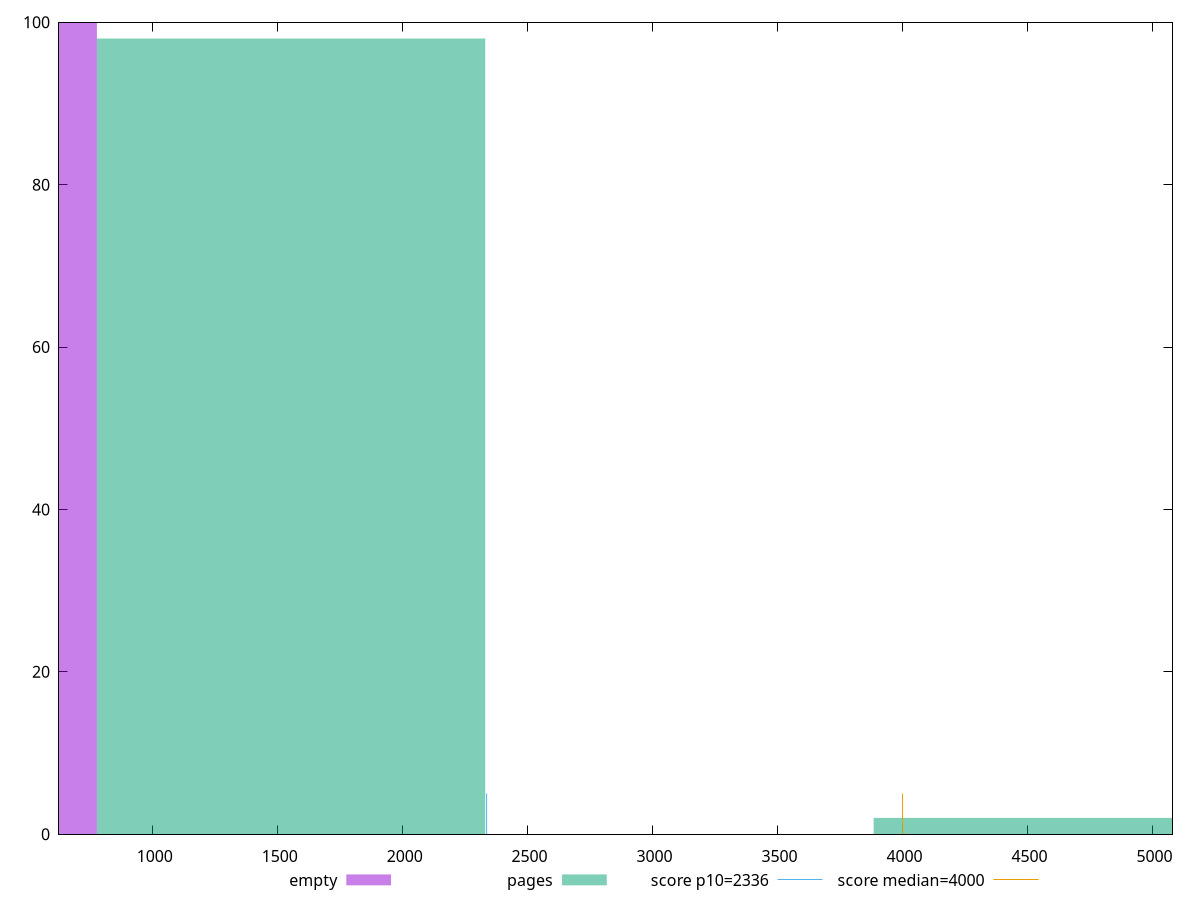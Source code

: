 reset

$empty <<EOF
0 100
EOF

$pages <<EOF
4661.122330981485 2
1553.707443660495 98
EOF

set key outside below
set boxwidth 1553.707443660495
set xrange [625.16225:5079.971500000001]
set yrange [0:100]
set style fill transparent solid 0.5 noborder

set parametric
set terminal svg size 640, 500 enhanced background rgb 'white'
set output "report_00007_2020-12-11T15:55:29.892Z/first-meaningful-paint/comparison/histogram/0_vs_1.svg"

plot $empty title "empty" with boxes, \
     $pages title "pages" with boxes, \
     2336,t title "score p10=2336", \
     4000,t title "score median=4000"

reset

